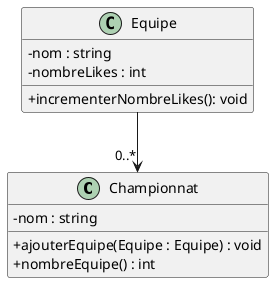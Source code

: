 @startuml
skinparam classAttributeIconsize 0
class Championnat
{
-nom : string
+ajouterEquipe(Equipe : Equipe) : void
+nombreEquipe() : int
}
class Equipe
{
-nom : string
-nombreLikes : int
+incrementerNombreLikes(): void
}
Equipe --> "0..*" Championnat
@enduml